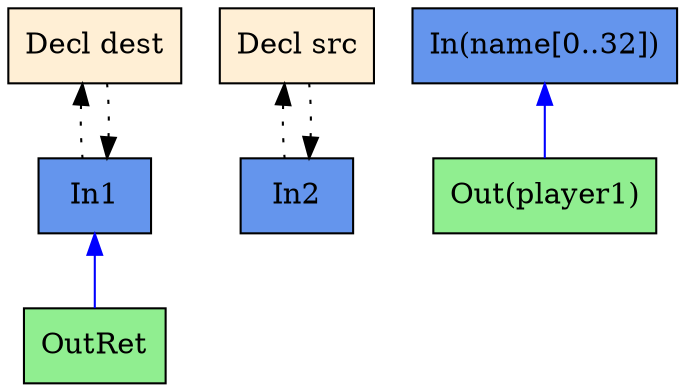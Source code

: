 digraph G {
  rankdir=TB;
  node [style="filled", ];
  2 [label="Decl dest", fillcolor="#FFEFD5", shape=box, ];
  3 [label="In1", fillcolor="#6495ED", shape=box, ];
  4 [label="Decl src", fillcolor="#FFEFD5", shape=box, ];
  5 [label="In2", fillcolor="#6495ED", shape=box, ];
  6 [label="Out(player1)", fillcolor="#90EE90", shape=box, ];
  7 [label="OutRet", fillcolor="#90EE90", shape=box, ];
  8 [label="In(name[0..32])", fillcolor="#6495ED", shape=box, ];
  
  
  edge [dir=back, ];
  3 -> 2 [color="#000000", style="dotted", ];
  2 -> 3 [color="#000000", style="dotted", ];
  5 -> 4 [color="#000000", style="dotted", ];
  4 -> 5 [color="#000000", style="dotted", ];
  8 -> 6 [color="#0000FF", ];
  3 -> 7 [color="#0000FF", ];
  
  }